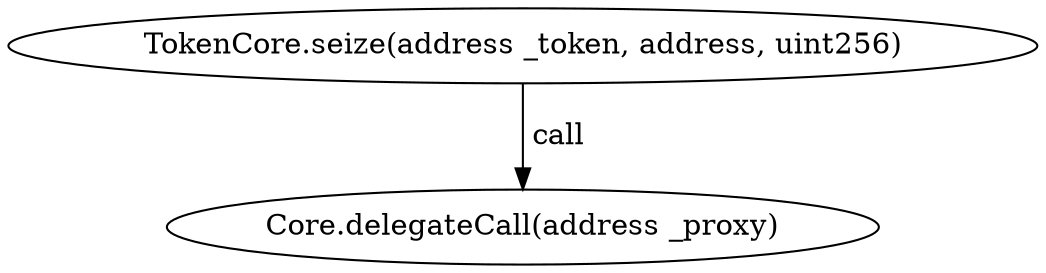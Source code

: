 digraph "" {
	graph [bb="0,0,416.8,124.8"];
	node [label="\N"];
	"TokenCore.seize(address _token, address, uint256)"	 [height=0.5,
		pos="208.4,106.8",
		width=5.7889];
	"Core.delegateCall(address _proxy)"	 [height=0.5,
		pos="208.4,18",
		width=4.0457];
	"TokenCore.seize(address _token, address, uint256)" -> "Core.delegateCall(address _proxy)" [key=call,
	label=" call",
	lp="220.25,62.4",
	pos="e,208.4,36.072 208.4,88.401 208.4,76.295 208.4,60.208 208.4,46.467"];
}
digraph "" {
	graph [bb="0,0,416.8,124.8"];
	node [label="\N"];
	"TokenCore.seize(address _token, address, uint256)"	 [height=0.5,
		pos="208.4,106.8",
		width=5.7889];
	"Core.delegateCall(address _proxy)"	 [height=0.5,
		pos="208.4,18",
		width=4.0457];
	"TokenCore.seize(address _token, address, uint256)" -> "Core.delegateCall(address _proxy)" [key=call,
	label=" call",
	lp="220.25,62.4",
	pos="e,208.4,36.072 208.4,88.401 208.4,76.295 208.4,60.208 208.4,46.467"];
}
digraph "" {
	graph [bb="0,0,416.8,124.8"];
	node [label="\N"];
	"TokenCore.seize(address _token, address, uint256)"	 [height=0.5,
		pos="208.4,106.8",
		width=5.7889];
	"Core.delegateCall(address _proxy)"	 [height=0.5,
		pos="208.4,18",
		width=4.0457];
	"TokenCore.seize(address _token, address, uint256)" -> "Core.delegateCall(address _proxy)" [key=call,
	label=" call",
	lp="220.25,62.4",
	pos="e,208.4,36.072 208.4,88.401 208.4,76.295 208.4,60.208 208.4,46.467"];
}
digraph "" {
	graph [bb="0,0,416.8,124.8"];
	node [label="\N"];
	"TokenCore.seize(address _token, address, uint256)"	 [height=0.5,
		pos="208.4,106.8",
		width=5.7889];
	"Core.delegateCall(address _proxy)"	 [height=0.5,
		pos="208.4,18",
		width=4.0457];
	"TokenCore.seize(address _token, address, uint256)" -> "Core.delegateCall(address _proxy)" [key=call,
	label=" call",
	lp="220.25,62.4",
	pos="e,208.4,36.072 208.4,88.401 208.4,76.295 208.4,60.208 208.4,46.467"];
}
digraph "" {
	graph [bb="0,0,416.8,124.8"];
	node [label="\N"];
	"TokenCore.seize(address _token, address, uint256)"	 [height=0.5,
		pos="208.4,106.8",
		width=5.7889];
	"Core.delegateCall(address _proxy)"	 [height=0.5,
		pos="208.4,18",
		width=4.0457];
	"TokenCore.seize(address _token, address, uint256)" -> "Core.delegateCall(address _proxy)" [key=call,
	label=" call",
	lp="220.25,62.4",
	pos="e,208.4,36.072 208.4,88.401 208.4,76.295 208.4,60.208 208.4,46.467"];
}
